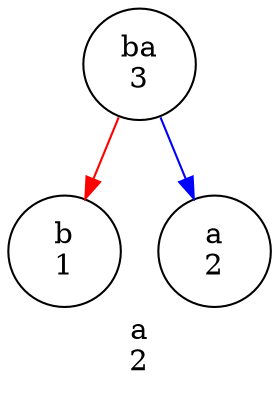 digraph Huffman {
label="ba\n3"
  "ba\n3" -> "b\n1" [color=red];
label="b\n1"
  "ba\n3" -> "a\n2" [color=blue];
label="a\n2"
}
